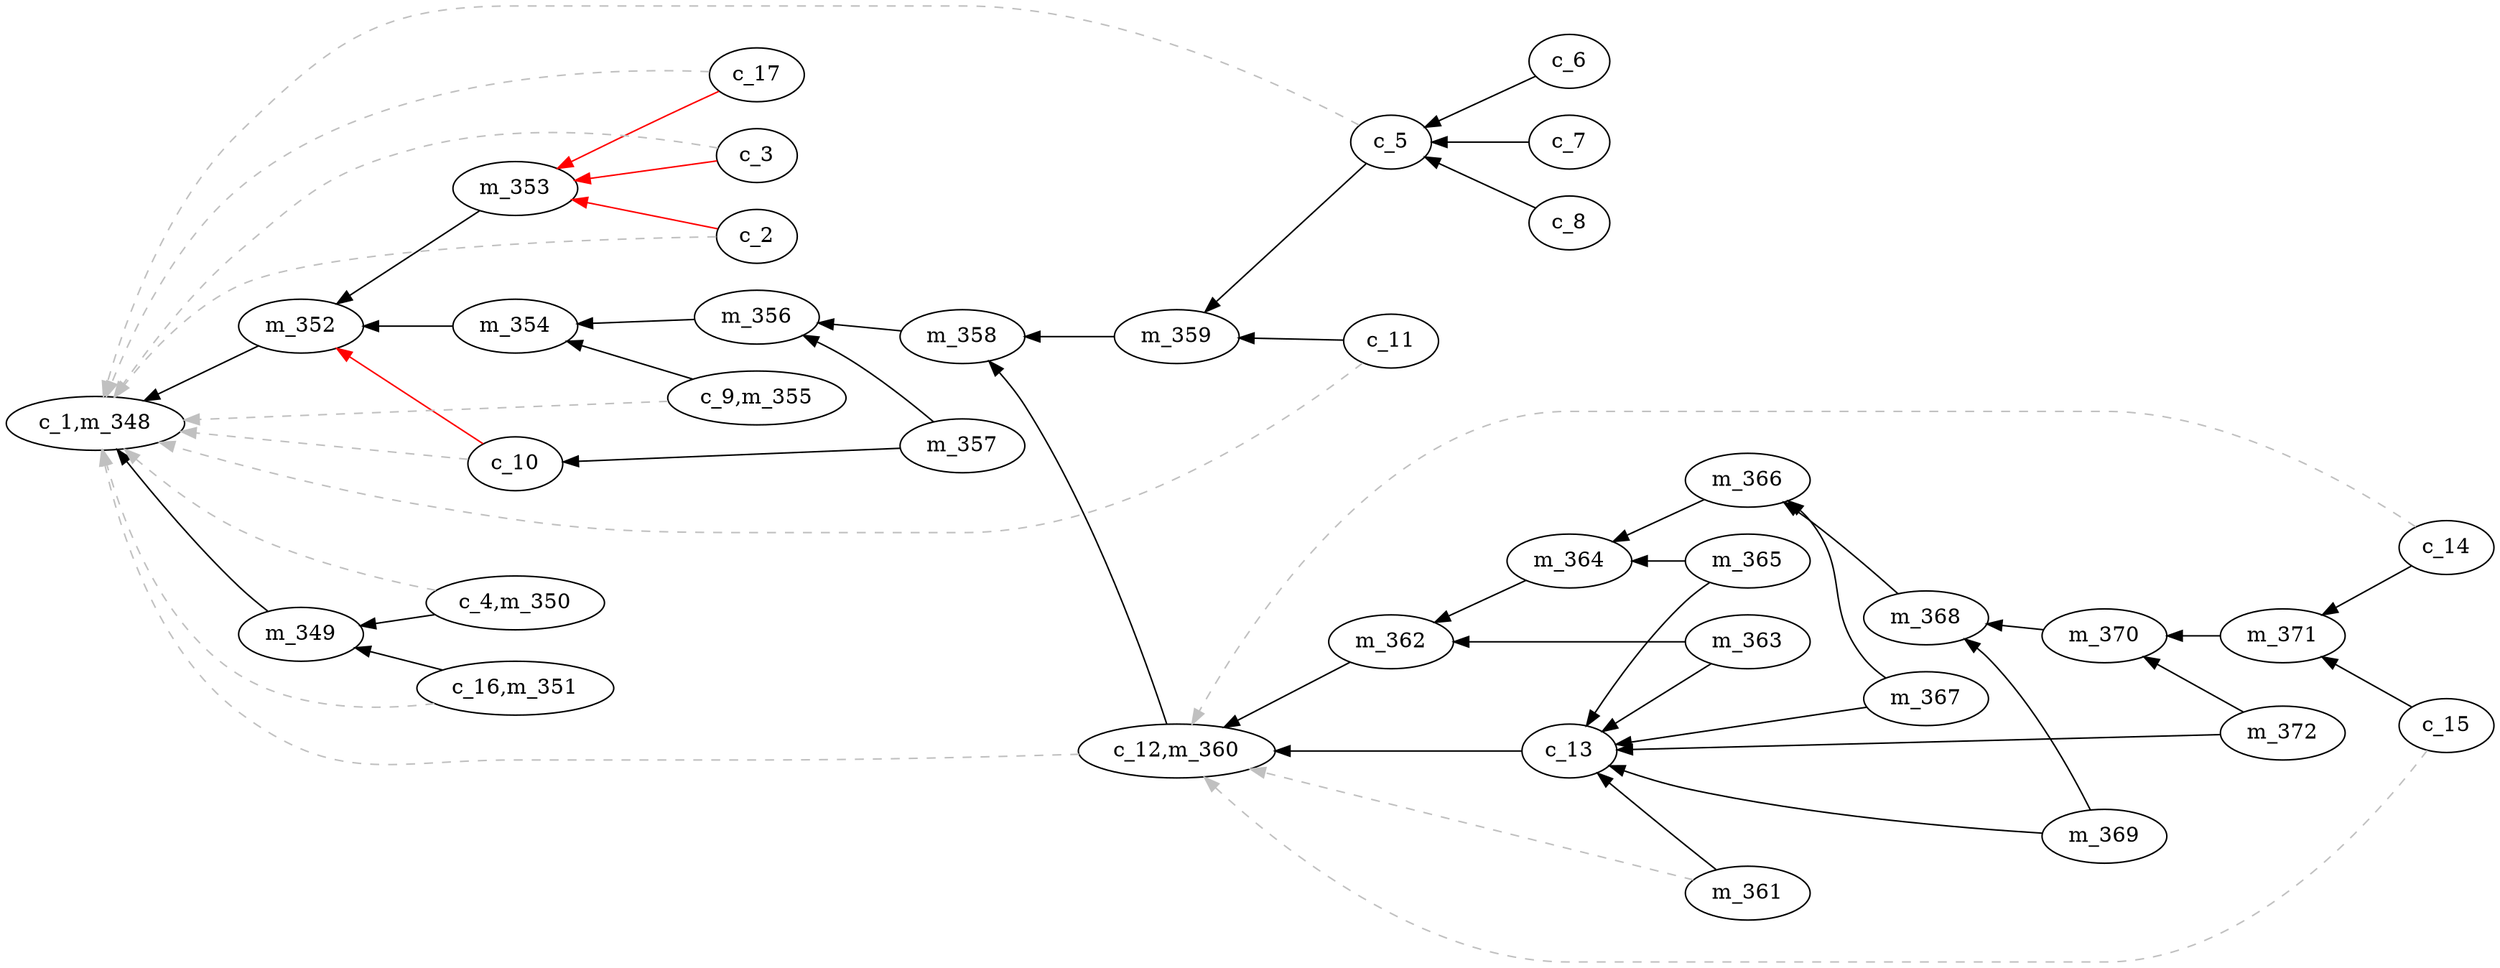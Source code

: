 digraph {

rankdir = RL

"c_6" -> "c_5" [style=filled, color=black];
"c_7" -> "c_5" [style=filled, color=black];
"c_8" -> "c_5" [style=filled, color=black];
"m_353" -> "m_352" [style=filled, color=black];
"m_354" -> "m_352" [style=filled, color=black];
"m_356" -> "m_354" [style=filled, color=black];
"m_357" -> "m_356" [style=filled, color=black];
"m_358" -> "m_356" [style=filled, color=black];
"m_359" -> "m_358" [style=filled, color=black];
"m_363" -> "m_362" [style=filled, color=black];
"m_364" -> "m_362" [style=filled, color=black];
"m_365" -> "m_364" [style=filled, color=black];
"m_366" -> "m_364" [style=filled, color=black];
"m_367" -> "m_366" [style=filled, color=black];
"m_368" -> "m_366" [style=filled, color=black];
"m_369" -> "m_368" [style=filled, color=black];
"m_370" -> "m_368" [style=filled, color=black];
"m_371" -> "m_370" [style=filled, color=black];
"m_372" -> "m_370" [style=filled, color=black];
"m_357" -> "c_10" [style=filled, color=black];
"c_5" -> "m_359" [style=filled, color=black];
"c_11" -> "m_359" [style=filled, color=black];
"m_361" -> "c_13" [style=filled, color=black];
"m_363" -> "c_13" [style=filled, color=black];
"m_365" -> "c_13" [style=filled, color=black];
"m_367" -> "c_13" [style=filled, color=black];
"m_369" -> "c_13" [style=filled, color=black];
"m_372" -> "c_13" [style=filled, color=black];
"c_14" -> "m_371" [style=filled, color=black];
"c_15" -> "m_371" [style=filled, color=black];
"c_10" -> "m_352" [style=filled, color=red];
"c_17" -> "m_353" [style=filled, color=red];
"c_3" -> "m_353" [style=filled, color=red];
"c_2" -> "m_353" [style=filled, color=red];
"m_349" -> "c_1,m_348" [style=filled, color=black];
"m_352" -> "c_1,m_348" [style=filled, color=black];
"c_4,m_350" -> "m_349" [style=filled, color=black];
"c_16,m_351" -> "m_349" [style=filled, color=black];
"c_9,m_355" -> "m_354" [style=filled, color=black];
"c_13" -> "c_12,m_360" [style=filled, color=black];
"c_12,m_360" -> "m_358" [style=filled, color=black];
"m_362" -> "c_12,m_360" [style=filled, color=black];
"m_361" -> "c_12,m_360" [style=dashed, color=grey];
"c_11" -> "c_1,m_348" [style=dashed, color=grey];
"c_10" -> "c_1,m_348" [style=dashed, color=grey];
"c_15" -> "c_12,m_360" [style=dashed, color=grey];
"c_14" -> "c_12,m_360" [style=dashed, color=grey];
"c_17" -> "c_1,m_348" [style=dashed, color=grey];
"c_3" -> "c_1,m_348" [style=dashed, color=grey];
"c_2" -> "c_1,m_348" [style=dashed, color=grey];
"c_5" -> "c_1,m_348" [style=dashed, color=grey];
"c_4,m_350" -> "c_1,m_348" [style=dashed, color=grey];
"c_16,m_351" -> "c_1,m_348" [style=dashed, color=grey];
"c_9,m_355" -> "c_1,m_348" [style=dashed, color=grey];
"c_12,m_360" -> "c_1,m_348" [style=dashed, color=grey];
}
